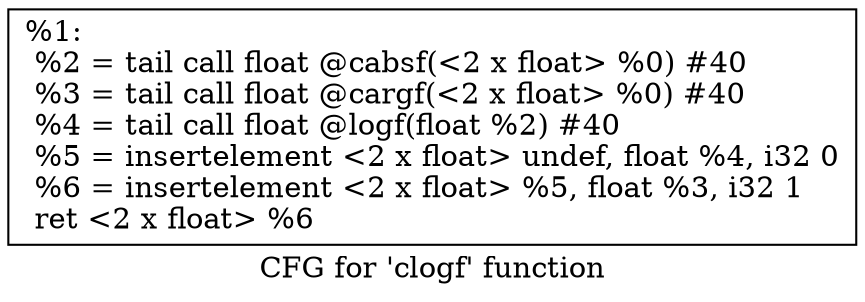 digraph "CFG for 'clogf' function" {
	label="CFG for 'clogf' function";

	Node0x1914480 [shape=record,label="{%1:\l  %2 = tail call float @cabsf(\<2 x float\> %0) #40\l  %3 = tail call float @cargf(\<2 x float\> %0) #40\l  %4 = tail call float @logf(float %2) #40\l  %5 = insertelement \<2 x float\> undef, float %4, i32 0\l  %6 = insertelement \<2 x float\> %5, float %3, i32 1\l  ret \<2 x float\> %6\l}"];
}
